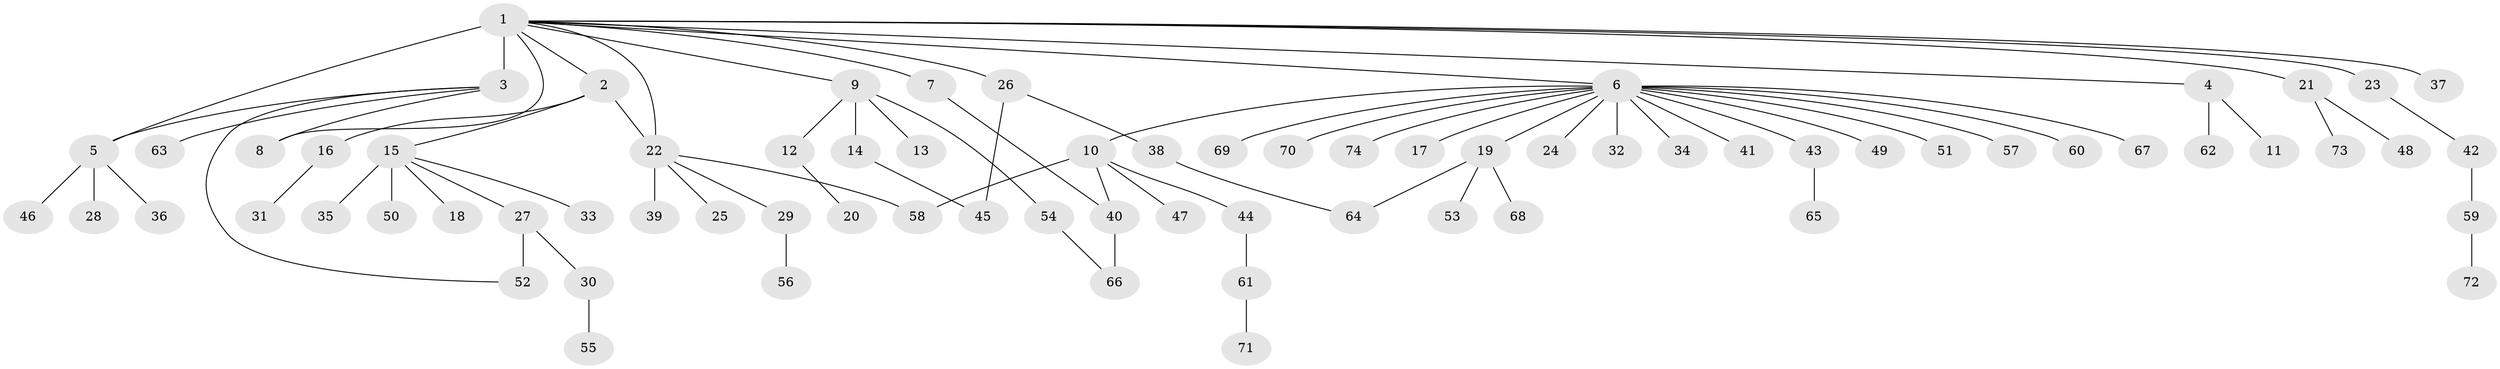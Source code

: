 // original degree distribution, {26: 0.006756756756756757, 5: 0.033783783783783786, 1: 0.6554054054054054, 4: 0.033783783783783786, 6: 0.006756756756756757, 18: 0.006756756756756757, 3: 0.10135135135135136, 12: 0.013513513513513514, 8: 0.006756756756756757, 2: 0.12837837837837837, 7: 0.006756756756756757}
// Generated by graph-tools (version 1.1) at 2025/35/03/09/25 02:35:49]
// undirected, 74 vertices, 82 edges
graph export_dot {
graph [start="1"]
  node [color=gray90,style=filled];
  1;
  2;
  3;
  4;
  5;
  6;
  7;
  8;
  9;
  10;
  11;
  12;
  13;
  14;
  15;
  16;
  17;
  18;
  19;
  20;
  21;
  22;
  23;
  24;
  25;
  26;
  27;
  28;
  29;
  30;
  31;
  32;
  33;
  34;
  35;
  36;
  37;
  38;
  39;
  40;
  41;
  42;
  43;
  44;
  45;
  46;
  47;
  48;
  49;
  50;
  51;
  52;
  53;
  54;
  55;
  56;
  57;
  58;
  59;
  60;
  61;
  62;
  63;
  64;
  65;
  66;
  67;
  68;
  69;
  70;
  71;
  72;
  73;
  74;
  1 -- 2 [weight=1.0];
  1 -- 3 [weight=12.0];
  1 -- 4 [weight=1.0];
  1 -- 5 [weight=1.0];
  1 -- 6 [weight=1.0];
  1 -- 7 [weight=1.0];
  1 -- 8 [weight=1.0];
  1 -- 9 [weight=1.0];
  1 -- 21 [weight=1.0];
  1 -- 22 [weight=2.0];
  1 -- 23 [weight=1.0];
  1 -- 26 [weight=1.0];
  1 -- 37 [weight=1.0];
  2 -- 15 [weight=1.0];
  2 -- 16 [weight=1.0];
  2 -- 22 [weight=1.0];
  3 -- 5 [weight=1.0];
  3 -- 8 [weight=1.0];
  3 -- 52 [weight=1.0];
  3 -- 63 [weight=1.0];
  4 -- 11 [weight=1.0];
  4 -- 62 [weight=1.0];
  5 -- 28 [weight=1.0];
  5 -- 36 [weight=1.0];
  5 -- 46 [weight=1.0];
  6 -- 10 [weight=1.0];
  6 -- 17 [weight=1.0];
  6 -- 19 [weight=1.0];
  6 -- 24 [weight=1.0];
  6 -- 32 [weight=1.0];
  6 -- 34 [weight=1.0];
  6 -- 41 [weight=1.0];
  6 -- 43 [weight=1.0];
  6 -- 49 [weight=1.0];
  6 -- 51 [weight=1.0];
  6 -- 57 [weight=1.0];
  6 -- 60 [weight=1.0];
  6 -- 67 [weight=1.0];
  6 -- 69 [weight=1.0];
  6 -- 70 [weight=1.0];
  6 -- 74 [weight=1.0];
  7 -- 40 [weight=1.0];
  9 -- 12 [weight=1.0];
  9 -- 13 [weight=1.0];
  9 -- 14 [weight=7.0];
  9 -- 54 [weight=1.0];
  10 -- 40 [weight=1.0];
  10 -- 44 [weight=3.0];
  10 -- 47 [weight=1.0];
  10 -- 58 [weight=1.0];
  12 -- 20 [weight=2.0];
  14 -- 45 [weight=1.0];
  15 -- 18 [weight=1.0];
  15 -- 27 [weight=1.0];
  15 -- 33 [weight=1.0];
  15 -- 35 [weight=6.0];
  15 -- 50 [weight=1.0];
  16 -- 31 [weight=1.0];
  19 -- 53 [weight=1.0];
  19 -- 64 [weight=1.0];
  19 -- 68 [weight=1.0];
  21 -- 48 [weight=1.0];
  21 -- 73 [weight=1.0];
  22 -- 25 [weight=1.0];
  22 -- 29 [weight=1.0];
  22 -- 39 [weight=4.0];
  22 -- 58 [weight=1.0];
  23 -- 42 [weight=1.0];
  26 -- 38 [weight=1.0];
  26 -- 45 [weight=1.0];
  27 -- 30 [weight=1.0];
  27 -- 52 [weight=4.0];
  29 -- 56 [weight=1.0];
  30 -- 55 [weight=1.0];
  38 -- 64 [weight=1.0];
  40 -- 66 [weight=2.0];
  42 -- 59 [weight=1.0];
  43 -- 65 [weight=1.0];
  44 -- 61 [weight=1.0];
  54 -- 66 [weight=1.0];
  59 -- 72 [weight=1.0];
  61 -- 71 [weight=1.0];
}
